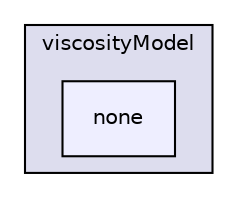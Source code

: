 digraph "applications/solvers/multiphase/twoPhaseEulerFoam/phaseCompressibleTurbulenceModels/kineticTheoryModels/viscosityModel/none" {
  bgcolor=transparent;
  compound=true
  node [ fontsize="10", fontname="Helvetica"];
  edge [ labelfontsize="10", labelfontname="Helvetica"];
  subgraph clusterdir_3a016090ec0dbe2adbd41e72261da980 {
    graph [ bgcolor="#ddddee", pencolor="black", label="viscosityModel" fontname="Helvetica", fontsize="10", URL="dir_3a016090ec0dbe2adbd41e72261da980.html"]
  dir_df1405a13b6d3e4fdcc45c0ff37ca651 [shape=box, label="none", style="filled", fillcolor="#eeeeff", pencolor="black", URL="dir_df1405a13b6d3e4fdcc45c0ff37ca651.html"];
  }
}

